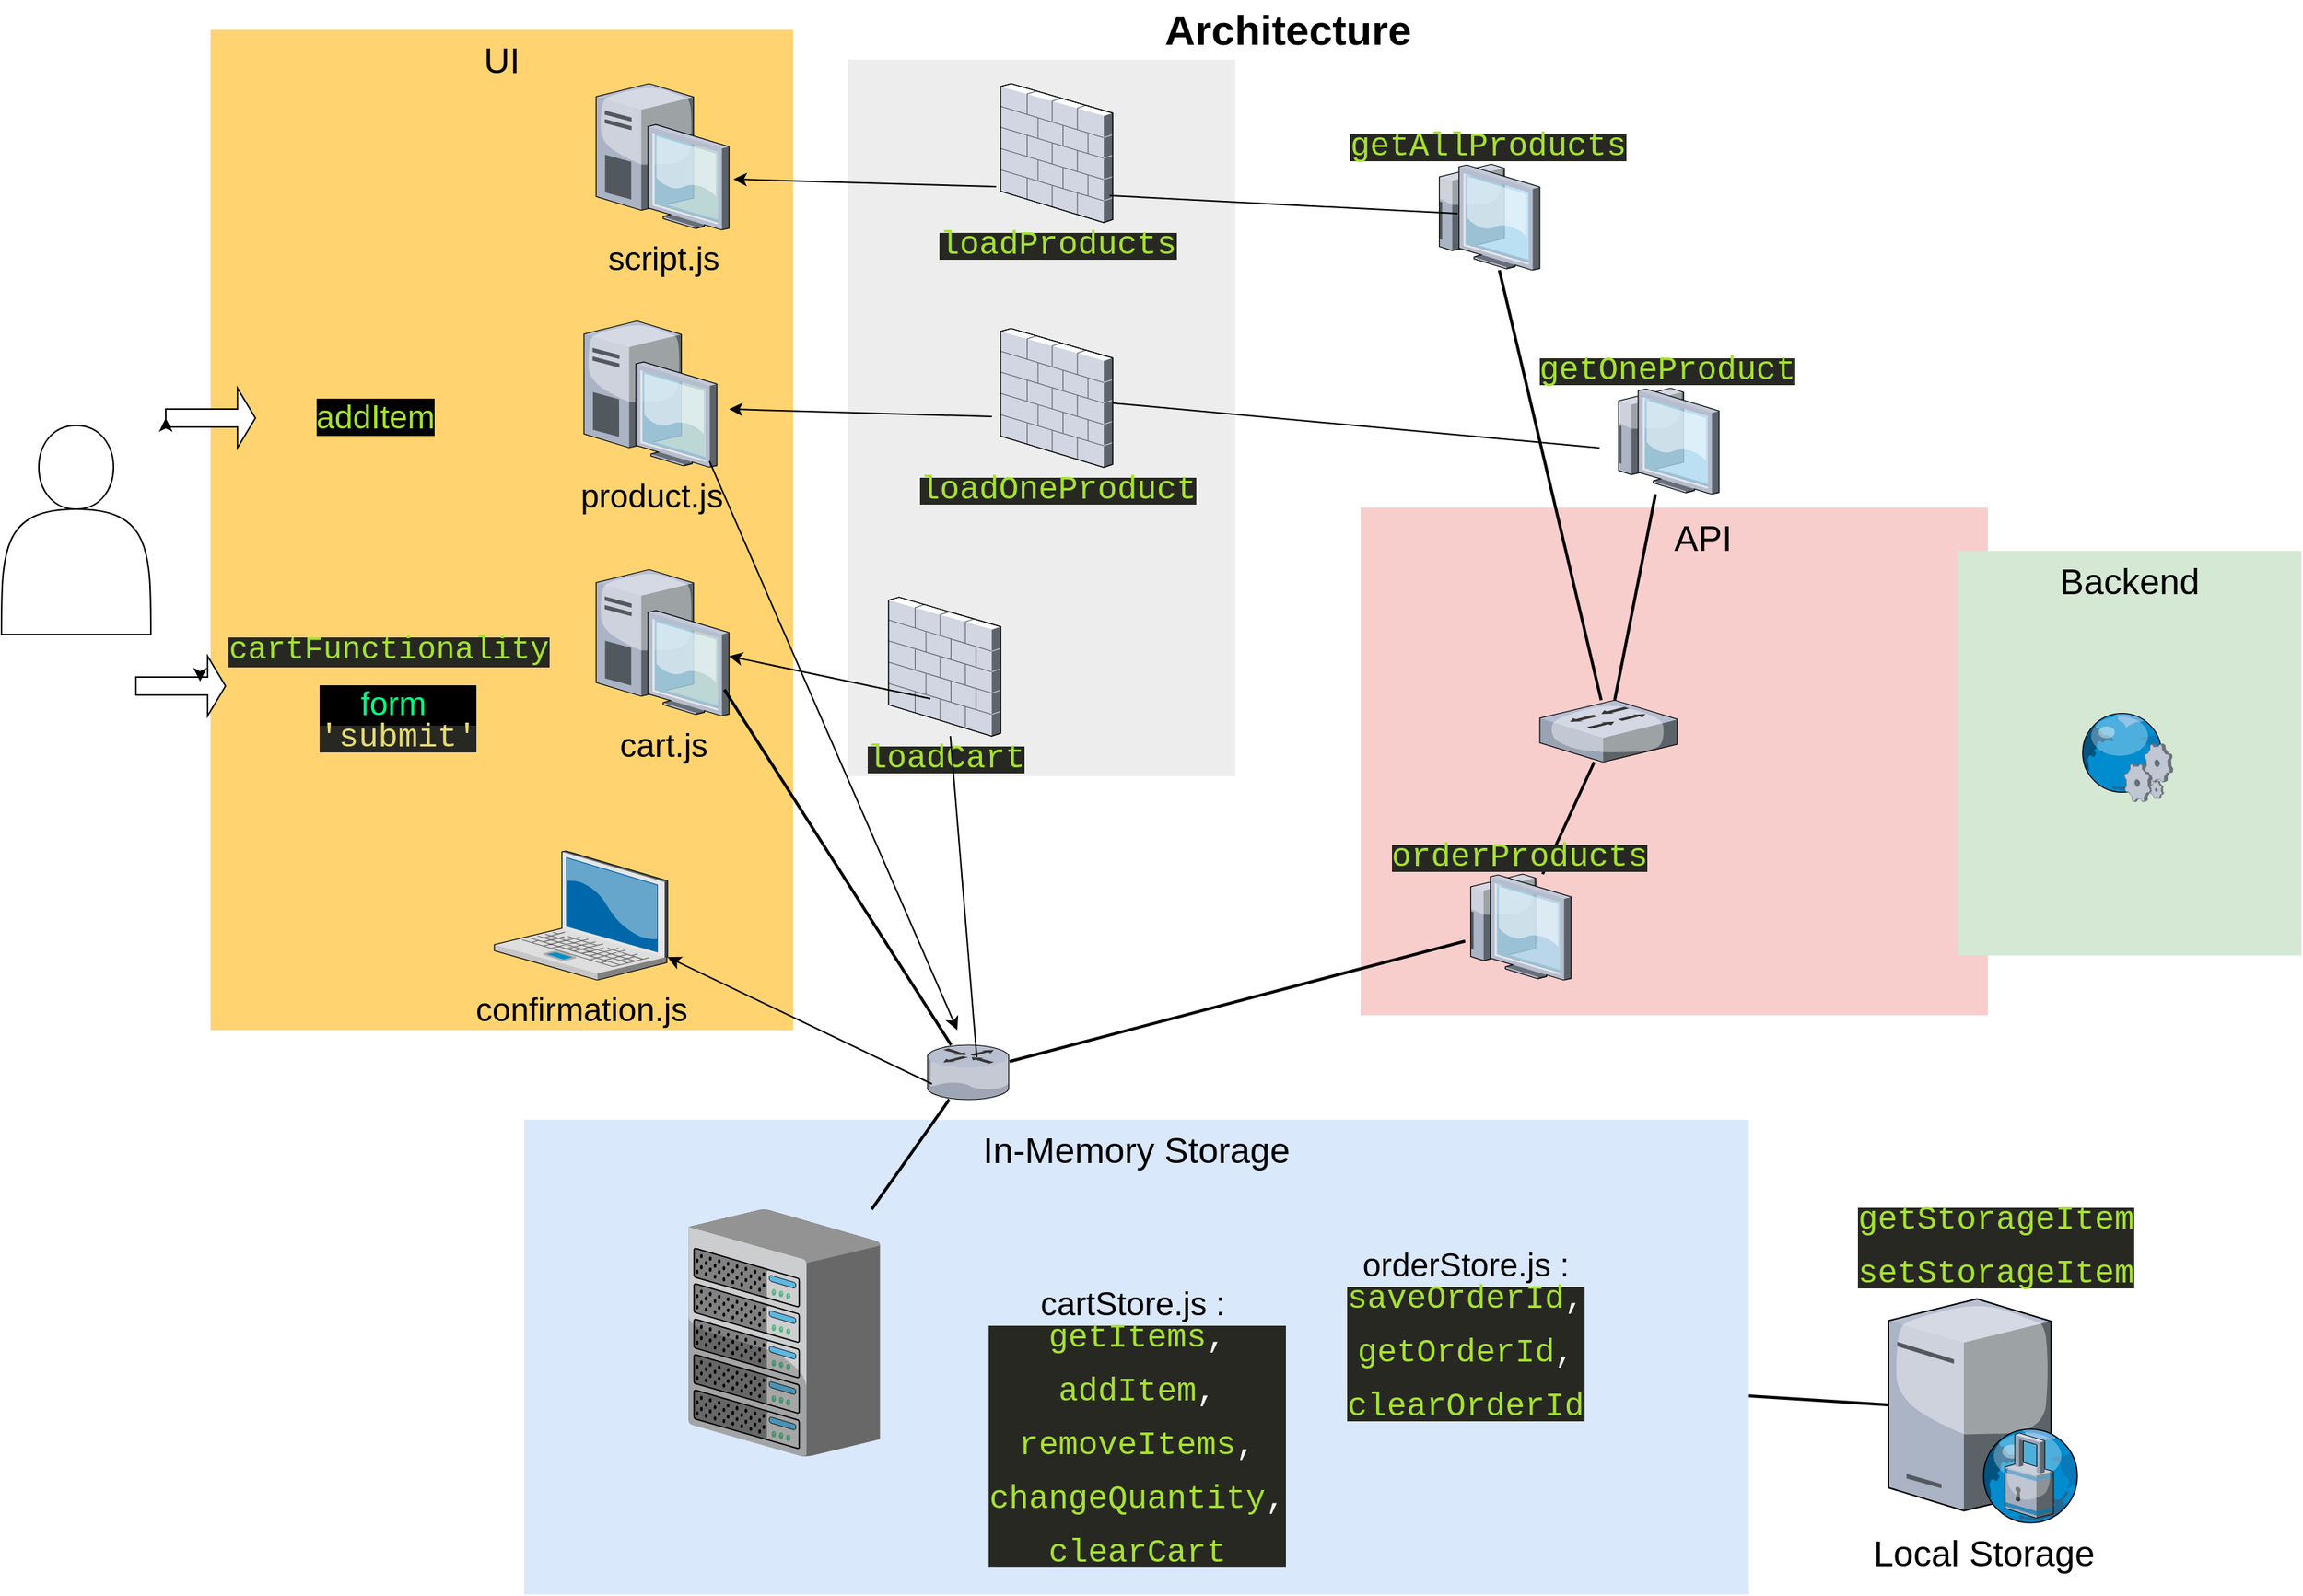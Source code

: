 <mxfile version="20.0.4" type="github">
  <diagram name="Page-1" id="e3a06f82-3646-2815-327d-82caf3d4e204">
    <mxGraphModel dx="1906" dy="1137" grid="1" gridSize="10" guides="1" tooltips="1" connect="1" arrows="1" fold="1" page="1" pageScale="1.5" pageWidth="1169" pageHeight="826" background="none" math="0" shadow="0">
      <root>
        <mxCell id="0" style=";html=1;" />
        <mxCell id="1" style=";html=1;" parent="0" />
        <mxCell id="6a7d8f32e03d9370-61" value="&lt;div style=&quot;font-size: 24px;&quot; align=&quot;center&quot;&gt;&lt;font style=&quot;font-size: 24px;&quot;&gt;&amp;nbsp;&amp;nbsp;&amp;nbsp;&amp;nbsp;&amp;nbsp; API&lt;/font&gt;&lt;/div&gt;" style="whiteSpace=wrap;html=1;fillColor=#f8cecc;fontSize=14;strokeColor=none;verticalAlign=top;align=center;" parent="1" vertex="1">
          <mxGeometry x="1000" y="440" width="420" height="340" as="geometry" />
        </mxCell>
        <mxCell id="6a7d8f32e03d9370-60" value="&lt;font style=&quot;font-size: 24px;&quot;&gt;Backend&lt;/font&gt;" style="whiteSpace=wrap;html=1;fillColor=#d5e8d4;fontSize=14;strokeColor=none;verticalAlign=top;" parent="1" vertex="1">
          <mxGeometry x="1400" y="469" width="230" height="271" as="geometry" />
        </mxCell>
        <mxCell id="6a7d8f32e03d9370-59" value="" style="whiteSpace=wrap;html=1;fillColor=#EDEDED;fontSize=14;strokeColor=none;verticalAlign=top;" parent="1" vertex="1">
          <mxGeometry x="657" y="140" width="259" height="480" as="geometry" />
        </mxCell>
        <mxCell id="6a7d8f32e03d9370-58" value="&lt;font style=&quot;font-size: 24px;&quot;&gt;In-Memory Storage&lt;/font&gt;" style="whiteSpace=wrap;html=1;fillColor=#dae8fc;fontSize=14;strokeColor=none;verticalAlign=top;" parent="1" vertex="1">
          <mxGeometry x="440" y="850" width="820" height="318" as="geometry" />
        </mxCell>
        <mxCell id="6a7d8f32e03d9370-57" value="&lt;font style=&quot;font-size: 24px;&quot;&gt;UI&lt;/font&gt;" style="whiteSpace=wrap;html=1;fillColor=#FFD470;gradientColor=none;fontSize=14;strokeColor=none;verticalAlign=top;" parent="1" vertex="1">
          <mxGeometry x="230" y="120" width="390" height="670" as="geometry" />
        </mxCell>
        <mxCell id="6a7d8f32e03d9370-2" value="&lt;div style=&quot;font-size: 22px;&quot;&gt;&lt;font style=&quot;font-size: 22px;&quot;&gt;confirmation.js&lt;/font&gt;&lt;/div&gt;&lt;div style=&quot;font-size: 22px;&quot;&gt;&lt;font style=&quot;font-size: 22px;&quot;&gt;&lt;br&gt;&lt;/font&gt;&lt;/div&gt;" style="verticalLabelPosition=bottom;aspect=fixed;html=1;verticalAlign=top;strokeColor=none;shape=mxgraph.citrix.laptop_2;fillColor=#66B2FF;gradientColor=#0066CC;fontSize=14;" parent="1" vertex="1">
          <mxGeometry x="420.0" y="670" width="116" height="86.5" as="geometry" />
        </mxCell>
        <mxCell id="6a7d8f32e03d9370-3" value="&lt;div style=&quot;font-size: 22px;&quot;&gt;&lt;font style=&quot;font-size: 22px;&quot;&gt;cart.js&lt;/font&gt;&lt;/div&gt;&lt;div style=&quot;font-size: 22px;&quot;&gt;&lt;font style=&quot;font-size: 22px;&quot;&gt;&lt;br&gt;&lt;/font&gt;&lt;/div&gt;" style="verticalLabelPosition=bottom;aspect=fixed;html=1;verticalAlign=top;strokeColor=none;shape=mxgraph.citrix.desktop;fillColor=#66B2FF;gradientColor=#0066CC;fontSize=14;" parent="1" vertex="1">
          <mxGeometry x="488.13" y="481.5" width="89" height="98" as="geometry" />
        </mxCell>
        <mxCell id="6a7d8f32e03d9370-4" value="&lt;font style=&quot;font-size: 22px;&quot;&gt;product.js&lt;/font&gt;" style="verticalLabelPosition=bottom;aspect=fixed;html=1;verticalAlign=top;strokeColor=none;shape=mxgraph.citrix.desktop;fillColor=#66B2FF;gradientColor=#0066CC;fontSize=14;" parent="1" vertex="1">
          <mxGeometry x="480.0" y="315.0" width="89" height="98" as="geometry" />
        </mxCell>
        <mxCell id="6a7d8f32e03d9370-5" value="&lt;div style=&quot;font-size: 22px;&quot;&gt;&lt;font style=&quot;font-size: 22px;&quot;&gt;script.js&lt;/font&gt;&lt;/div&gt;&lt;div style=&quot;font-size: 22px;&quot;&gt;&lt;font style=&quot;font-size: 22px;&quot;&gt;&lt;br&gt;&lt;/font&gt;&lt;/div&gt;" style="verticalLabelPosition=bottom;aspect=fixed;html=1;verticalAlign=top;strokeColor=none;shape=mxgraph.citrix.desktop;fillColor=#66B2FF;gradientColor=#0066CC;fontSize=14;" parent="1" vertex="1">
          <mxGeometry x="488.13" y="156.0" width="89" height="98" as="geometry" />
        </mxCell>
        <mxCell id="6a7d8f32e03d9370-50" style="edgeStyle=none;rounded=0;html=1;startSize=10;endSize=10;jettySize=auto;orthogonalLoop=1;fontSize=14;endArrow=none;endFill=0;strokeWidth=2;" parent="1" source="6a7d8f32e03d9370-13" target="6a7d8f32e03d9370-16" edge="1">
          <mxGeometry relative="1" as="geometry" />
        </mxCell>
        <mxCell id="6a7d8f32e03d9370-52" style="edgeStyle=none;rounded=0;html=1;startSize=10;endSize=10;jettySize=auto;orthogonalLoop=1;fontSize=14;endArrow=none;endFill=0;strokeWidth=2;" parent="1" source="6a7d8f32e03d9370-13" target="6a7d8f32e03d9370-29" edge="1">
          <mxGeometry relative="1" as="geometry" />
        </mxCell>
        <mxCell id="6a7d8f32e03d9370-56" style="edgeStyle=none;rounded=0;html=1;startSize=10;endSize=10;jettySize=auto;orthogonalLoop=1;fontSize=14;endArrow=none;endFill=0;strokeWidth=2;" parent="1" source="6a7d8f32e03d9370-58" target="6a7d8f32e03d9370-25" edge="1">
          <mxGeometry relative="1" as="geometry">
            <mxPoint x="1000" y="650" as="sourcePoint" />
            <Array as="points" />
          </mxGeometry>
        </mxCell>
        <mxCell id="6a7d8f32e03d9370-13" value="" style="verticalLabelPosition=bottom;aspect=fixed;html=1;verticalAlign=top;strokeColor=none;shape=mxgraph.citrix.router;fillColor=#66B2FF;gradientColor=#0066CC;fontSize=14;" parent="1" vertex="1">
          <mxGeometry x="710" y="800" width="55" height="36.5" as="geometry" />
        </mxCell>
        <mxCell id="6a7d8f32e03d9370-16" value="" style="verticalLabelPosition=bottom;aspect=fixed;html=1;verticalAlign=top;strokeColor=none;shape=mxgraph.citrix.chassis;fillColor=#66B2FF;gradientColor=#0066CC;fontSize=14;" parent="1" vertex="1">
          <mxGeometry x="550" y="910" width="128.25" height="165.56" as="geometry" />
        </mxCell>
        <mxCell id="6a7d8f32e03d9370-17" value="&lt;div style=&quot;color: rgb(248, 248, 242); background-color: rgb(39, 40, 34); font-family: Menlo, Monaco, &amp;quot;Courier New&amp;quot;, monospace; font-weight: normal; line-height: 18px; font-size: 22px;&quot;&gt;&lt;div&gt;&lt;font style=&quot;font-size: 22px;&quot;&gt;&lt;span style=&quot;color: #a6e22e;&quot;&gt;loadProducts&lt;/span&gt;&lt;/font&gt;&lt;/div&gt;&lt;/div&gt;" style="verticalLabelPosition=bottom;aspect=fixed;html=1;verticalAlign=top;strokeColor=none;shape=mxgraph.citrix.firewall;fillColor=#66B2FF;gradientColor=#0066CC;fontSize=14;" parent="1" vertex="1">
          <mxGeometry x="759" y="156" width="75" height="93" as="geometry" />
        </mxCell>
        <mxCell id="6a7d8f32e03d9370-18" value="&lt;div style=&quot;color: rgb(248, 248, 242); background-color: rgb(39, 40, 34); font-family: Menlo, Monaco, &amp;quot;Courier New&amp;quot;, monospace; font-weight: normal; line-height: 18px; font-size: 22px;&quot;&gt;&lt;div&gt;&lt;font style=&quot;font-size: 22px;&quot;&gt;&lt;span style=&quot;color: #a6e22e;&quot;&gt;loadOneProduct&lt;/span&gt;&lt;/font&gt;&lt;/div&gt;&lt;/div&gt;" style="verticalLabelPosition=bottom;aspect=fixed;html=1;verticalAlign=top;strokeColor=none;shape=mxgraph.citrix.firewall;fillColor=#66B2FF;gradientColor=#0066CC;fontSize=14;" parent="1" vertex="1">
          <mxGeometry x="759" y="320" width="75" height="93" as="geometry" />
        </mxCell>
        <mxCell id="6a7d8f32e03d9370-46" style="edgeStyle=none;rounded=0;html=1;startSize=10;endSize=10;jettySize=auto;orthogonalLoop=1;fontSize=14;endArrow=none;endFill=0;strokeWidth=2;exitX=0.965;exitY=0.821;exitDx=0;exitDy=0;exitPerimeter=0;" parent="1" source="6a7d8f32e03d9370-3" target="6a7d8f32e03d9370-13" edge="1">
          <mxGeometry relative="1" as="geometry" />
        </mxCell>
        <mxCell id="6a7d8f32e03d9370-19" value="&lt;div style=&quot;color: rgb(248, 248, 242); background-color: rgb(39, 40, 34); font-family: Menlo, Monaco, &amp;quot;Courier New&amp;quot;, monospace; font-weight: normal; line-height: 18px; font-size: 22px;&quot;&gt;&lt;div&gt;&lt;font style=&quot;font-size: 22px;&quot;&gt;&lt;span style=&quot;color: #a6e22e;&quot;&gt;loadCart&lt;/span&gt;&lt;/font&gt;&lt;/div&gt;&lt;/div&gt;" style="verticalLabelPosition=bottom;aspect=fixed;html=1;verticalAlign=top;strokeColor=none;shape=mxgraph.citrix.firewall;fillColor=#66B2FF;gradientColor=#0066CC;fontSize=14;" parent="1" vertex="1">
          <mxGeometry x="684" y="500" width="75" height="93" as="geometry" />
        </mxCell>
        <mxCell id="6a7d8f32e03d9370-25" value="&lt;font style=&quot;font-size: 24px;&quot;&gt;Local Storage&lt;/font&gt;" style="verticalLabelPosition=bottom;aspect=fixed;html=1;verticalAlign=top;strokeColor=none;shape=mxgraph.citrix.proxy_server;fillColor=#66B2FF;gradientColor=#0066CC;fontSize=14;" parent="1" vertex="1">
          <mxGeometry x="1353.5" y="970" width="127.5" height="150" as="geometry" />
        </mxCell>
        <mxCell id="6a7d8f32e03d9370-53" style="edgeStyle=none;rounded=0;html=1;startSize=10;endSize=10;jettySize=auto;orthogonalLoop=1;fontSize=14;endArrow=none;endFill=0;strokeWidth=2;" parent="1" source="6a7d8f32e03d9370-26" target="6a7d8f32e03d9370-29" edge="1">
          <mxGeometry relative="1" as="geometry" />
        </mxCell>
        <mxCell id="6a7d8f32e03d9370-54" style="edgeStyle=none;rounded=0;html=1;startSize=10;endSize=10;jettySize=auto;orthogonalLoop=1;fontSize=14;endArrow=none;endFill=0;strokeWidth=2;" parent="1" source="6a7d8f32e03d9370-26" target="6a7d8f32e03d9370-28" edge="1">
          <mxGeometry relative="1" as="geometry" />
        </mxCell>
        <mxCell id="6a7d8f32e03d9370-55" style="edgeStyle=none;rounded=0;html=1;startSize=10;endSize=10;jettySize=auto;orthogonalLoop=1;fontSize=14;endArrow=none;endFill=0;strokeWidth=2;" parent="1" source="6a7d8f32e03d9370-26" target="6a7d8f32e03d9370-27" edge="1">
          <mxGeometry relative="1" as="geometry" />
        </mxCell>
        <mxCell id="6a7d8f32e03d9370-26" value="" style="verticalLabelPosition=bottom;aspect=fixed;html=1;verticalAlign=top;strokeColor=none;shape=mxgraph.citrix.switch;fillColor=#66B2FF;gradientColor=#0066CC;fontSize=14;" parent="1" vertex="1">
          <mxGeometry x="1120" y="569" width="92" height="41.5" as="geometry" />
        </mxCell>
        <mxCell id="6a7d8f32e03d9370-27" value="&lt;div style=&quot;color: rgb(248, 248, 242); background-color: rgb(39, 40, 34); font-family: Menlo, Monaco, &amp;quot;Courier New&amp;quot;, monospace; font-weight: normal; line-height: 18px; font-size: 22px;&quot;&gt;&lt;div&gt;&lt;font style=&quot;font-size: 22px;&quot;&gt;&lt;span style=&quot;color: #a6e22e;&quot;&gt;getAllProducts&lt;/span&gt;&lt;/font&gt;&lt;/div&gt;&lt;/div&gt;" style="verticalLabelPosition=top;aspect=fixed;html=1;verticalAlign=bottom;strokeColor=none;shape=mxgraph.citrix.thin_client;fillColor=#66B2FF;gradientColor=#0066CC;fontSize=14;labelPosition=center;align=center;" parent="1" vertex="1">
          <mxGeometry x="1049" y="210" width="71" height="71" as="geometry" />
        </mxCell>
        <mxCell id="6a7d8f32e03d9370-28" value="&lt;div style=&quot;color: rgb(248, 248, 242); background-color: rgb(39, 40, 34); font-family: Menlo, Monaco, &amp;quot;Courier New&amp;quot;, monospace; font-weight: normal; line-height: 18px; font-size: 22px;&quot;&gt;&lt;div&gt;&lt;font style=&quot;font-size: 22px;&quot;&gt;&lt;span style=&quot;color: #a6e22e;&quot;&gt;getOneProduct&lt;/span&gt;&lt;/font&gt;&lt;/div&gt;&lt;/div&gt;" style="verticalLabelPosition=top;aspect=fixed;html=1;verticalAlign=bottom;strokeColor=none;shape=mxgraph.citrix.thin_client;fillColor=#66B2FF;gradientColor=#0066CC;fontSize=14;labelPosition=center;align=center;" parent="1" vertex="1">
          <mxGeometry x="1169" y="360" width="71" height="71" as="geometry" />
        </mxCell>
        <mxCell id="6a7d8f32e03d9370-29" value="&lt;div style=&quot;color: rgb(248, 248, 242); background-color: rgb(39, 40, 34); font-family: Menlo, Monaco, &amp;quot;Courier New&amp;quot;, monospace; font-weight: normal; line-height: 18px; font-size: 22px;&quot;&gt;&lt;div&gt;&lt;font style=&quot;font-size: 22px;&quot;&gt;&lt;span style=&quot;color: #a6e22e;&quot;&gt;orderProducts&lt;/span&gt;&lt;/font&gt;&lt;/div&gt;&lt;/div&gt;" style="verticalLabelPosition=top;aspect=fixed;html=1;verticalAlign=bottom;strokeColor=none;shape=mxgraph.citrix.thin_client;fillColor=#66B2FF;gradientColor=#0066CC;fontSize=14;labelPosition=center;align=center;" parent="1" vertex="1">
          <mxGeometry x="1070" y="685.5" width="71" height="71" as="geometry" />
        </mxCell>
        <mxCell id="6a7d8f32e03d9370-30" value="" style="verticalLabelPosition=bottom;aspect=fixed;html=1;verticalAlign=top;strokeColor=none;shape=mxgraph.citrix.web_service;fillColor=#66B2FF;gradientColor=#0066CC;fontSize=14;" parent="1" vertex="1">
          <mxGeometry x="1481" y="577" width="63" height="60" as="geometry" />
        </mxCell>
        <mxCell id="6a7d8f32e03d9370-62" value="&lt;font style=&quot;font-size: 28px;&quot;&gt;Architecture&lt;/font&gt;" style="text;strokeColor=none;fillColor=none;html=1;fontSize=24;fontStyle=1;verticalAlign=middle;align=center;" parent="1" vertex="1">
          <mxGeometry x="520" y="100" width="861" height="40" as="geometry" />
        </mxCell>
        <mxCell id="6Yvv3iXmR4id-OeGxSdJ-9" style="edgeStyle=orthogonalEdgeStyle;rounded=0;orthogonalLoop=1;jettySize=auto;html=1;exitX=0.5;exitY=1;exitDx=0;exitDy=0;" edge="1" parent="1" source="6a7d8f32e03d9370-59" target="6a7d8f32e03d9370-59">
          <mxGeometry relative="1" as="geometry" />
        </mxCell>
        <mxCell id="6Yvv3iXmR4id-OeGxSdJ-14" value="&lt;font style=&quot;font-size: 22px;&quot;&gt;cartStore.js :&amp;nbsp; &lt;/font&gt;&lt;div style=&quot;color: rgb(248, 248, 242); background-color: rgb(39, 40, 34); font-family: Menlo, Monaco, &amp;quot;Courier New&amp;quot;, monospace; font-weight: normal; line-height: 18px;&quot;&gt;&lt;div&gt;&lt;font style=&quot;font-size: 22px;&quot;&gt;&lt;span style=&quot;color: #a6e22e;&quot;&gt;getItems&lt;/span&gt;&lt;span style=&quot;color: #f8f8f2;&quot;&gt;,&lt;br&gt;&lt;br&gt;&lt;/span&gt;&lt;/font&gt;&lt;/div&gt;&lt;div&gt;&lt;font style=&quot;font-size: 22px;&quot;&gt;&lt;span style=&quot;color: #f8f8f2;&quot;&gt;  &lt;/span&gt;&lt;span style=&quot;color: #a6e22e;&quot;&gt;addItem&lt;/span&gt;&lt;span style=&quot;color: #f8f8f2;&quot;&gt;,&lt;br&gt;&lt;br&gt;&lt;/span&gt;&lt;/font&gt;&lt;/div&gt;&lt;div&gt;&lt;font style=&quot;font-size: 22px;&quot;&gt;&lt;span style=&quot;color: #f8f8f2;&quot;&gt;  &lt;/span&gt;&lt;span style=&quot;color: #a6e22e;&quot;&gt;removeItems&lt;/span&gt;&lt;span style=&quot;color: #f8f8f2;&quot;&gt;,&lt;br&gt;&lt;br&gt;&lt;/span&gt;&lt;/font&gt;&lt;/div&gt;&lt;div&gt;&lt;font style=&quot;font-size: 22px;&quot;&gt;&lt;span style=&quot;color: #f8f8f2;&quot;&gt;  &lt;/span&gt;&lt;span style=&quot;color: #a6e22e;&quot;&gt;changeQuantity&lt;/span&gt;&lt;span style=&quot;color: #f8f8f2;&quot;&gt;,&lt;br&gt;&lt;br&gt;&lt;/span&gt;&lt;/font&gt;&lt;/div&gt;&lt;div&gt;&lt;font style=&quot;font-size: 22px;&quot;&gt;&lt;span style=&quot;color: #f8f8f2;&quot;&gt;  &lt;/span&gt;&lt;span style=&quot;color: rgb(166, 226, 46);&quot;&gt;clearCart&lt;/span&gt;&lt;/font&gt;&lt;/div&gt;&lt;/div&gt;" style="text;html=1;resizable=0;autosize=1;align=center;verticalAlign=middle;points=[];fillColor=none;strokeColor=none;rounded=0;fontSize=22;" vertex="1" parent="1">
          <mxGeometry x="740" y="955" width="220" height="200" as="geometry" />
        </mxCell>
        <mxCell id="6Yvv3iXmR4id-OeGxSdJ-15" value="&lt;font style=&quot;font-size: 22px;&quot;&gt;orderStore.js :&lt;br&gt;&lt;/font&gt;&lt;div style=&quot;color: rgb(248, 248, 242); background-color: rgb(39, 40, 34); font-family: Menlo, Monaco, &amp;quot;Courier New&amp;quot;, monospace; font-weight: normal; line-height: 18px;&quot;&gt;&lt;div&gt;&lt;font style=&quot;font-size: 22px;&quot;&gt;&lt;span style=&quot;color: #a6e22e;&quot;&gt;saveOrderId&lt;/span&gt;&lt;span style=&quot;color: #f8f8f2;&quot;&gt;,&lt;br&gt;&lt;br&gt;&lt;/span&gt;&lt;/font&gt;&lt;/div&gt;&lt;div&gt;&lt;font style=&quot;font-size: 22px;&quot;&gt;&lt;span style=&quot;color: #f8f8f2;&quot;&gt;  &lt;/span&gt;&lt;span style=&quot;color: #a6e22e;&quot;&gt;getOrderId&lt;/span&gt;&lt;span style=&quot;color: #f8f8f2;&quot;&gt;,&lt;br&gt;&lt;br&gt;&lt;/span&gt;&lt;/font&gt;&lt;/div&gt;&lt;div&gt;&lt;font style=&quot;font-size: 22px;&quot;&gt;&lt;span style=&quot;color: #f8f8f2;&quot;&gt;  &lt;/span&gt;&lt;span style=&quot;color: #a6e22e;&quot;&gt;clearOrderId&lt;/span&gt;&lt;/font&gt;&lt;/div&gt;&lt;/div&gt;" style="text;html=1;resizable=0;autosize=1;align=center;verticalAlign=middle;points=[];fillColor=none;strokeColor=none;rounded=0;fontSize=22;" vertex="1" parent="1">
          <mxGeometry x="980" y="927.78" width="180" height="130" as="geometry" />
        </mxCell>
        <mxCell id="6Yvv3iXmR4id-OeGxSdJ-16" value="&lt;span style=&quot;background-color: rgb(0, 0, 0);&quot;&gt;&lt;font style=&quot;font-size: 22px;&quot;&gt;&lt;span style=&quot;color: #a6e22e;&quot;&gt;addItem&lt;/span&gt;&lt;/font&gt;&lt;/span&gt;" style="text;html=1;resizable=0;autosize=1;align=center;verticalAlign=middle;points=[];fillColor=none;strokeColor=none;rounded=0;fontSize=22;" vertex="1" parent="1">
          <mxGeometry x="290" y="360" width="100" height="40" as="geometry" />
        </mxCell>
        <mxCell id="6Yvv3iXmR4id-OeGxSdJ-17" value="" style="shape=actor;whiteSpace=wrap;html=1;labelBackgroundColor=#000000;fontSize=22;" vertex="1" parent="1">
          <mxGeometry x="90" y="385" width="100" height="140" as="geometry" />
        </mxCell>
        <mxCell id="6Yvv3iXmR4id-OeGxSdJ-18" value="" style="shape=singleArrow;whiteSpace=wrap;html=1;labelBackgroundColor=#000000;fontSize=22;" vertex="1" parent="1">
          <mxGeometry x="200" y="360" width="60" height="40" as="geometry" />
        </mxCell>
        <mxCell id="6Yvv3iXmR4id-OeGxSdJ-19" value="&lt;div style=&quot;color: rgb(248, 248, 242); background-color: rgb(39, 40, 34); font-family: Menlo, Monaco, &amp;quot;Courier New&amp;quot;, monospace; font-weight: normal; font-size: 12px; line-height: 18px;&quot;&gt;&lt;div&gt;&lt;span style=&quot;color: rgb(166, 226, 46); font-size: 21px;&quot;&gt;cartFunctionality&lt;/span&gt;&lt;/div&gt;&lt;/div&gt;" style="text;html=1;resizable=0;autosize=1;align=center;verticalAlign=middle;points=[];fillColor=none;strokeColor=none;rounded=0;labelBackgroundColor=#000000;fontSize=22;" vertex="1" parent="1">
          <mxGeometry x="228.5" y="520.5" width="240" height="30" as="geometry" />
        </mxCell>
        <mxCell id="6Yvv3iXmR4id-OeGxSdJ-20" value="" style="shape=singleArrow;whiteSpace=wrap;html=1;labelBackgroundColor=#000000;fontSize=22;" vertex="1" parent="1">
          <mxGeometry x="180" y="539.5" width="60" height="40" as="geometry" />
        </mxCell>
        <mxCell id="6Yvv3iXmR4id-OeGxSdJ-21" style="edgeStyle=orthogonalEdgeStyle;rounded=0;orthogonalLoop=1;jettySize=auto;html=1;exitX=0;exitY=0;exitDx=24;exitDy=26;exitPerimeter=0;entryX=0;entryY=0.5;entryDx=0;entryDy=0;entryPerimeter=0;fontSize=21;" edge="1" parent="1" source="6Yvv3iXmR4id-OeGxSdJ-18" target="6Yvv3iXmR4id-OeGxSdJ-18">
          <mxGeometry relative="1" as="geometry" />
        </mxCell>
        <mxCell id="6Yvv3iXmR4id-OeGxSdJ-23" value="&lt;font style=&quot;font-size: 22px;&quot; color=&quot;#00FF80&quot;&gt;form&amp;nbsp; &lt;/font&gt;&lt;font style=&quot;font-size: 22px;&quot;&gt;&lt;br&gt;&lt;/font&gt;&lt;div style=&quot;color: rgb(248, 248, 242); background-color: rgb(39, 40, 34); font-family: Menlo, Monaco, &amp;quot;Courier New&amp;quot;, monospace; font-weight: normal; line-height: 18px;&quot;&gt;&lt;div&gt;&lt;font style=&quot;font-size: 22px;&quot;&gt;&lt;span style=&quot;color: #e6db74;&quot;&gt;&#39;submit&#39;&lt;/span&gt;&lt;/font&gt;&lt;/div&gt;&lt;/div&gt;&lt;font style=&quot;font-size: 22px;&quot; color=&quot;#00FF80&quot;&gt;&lt;/font&gt;" style="text;html=1;resizable=0;autosize=1;align=center;verticalAlign=middle;points=[];fillColor=none;strokeColor=none;rounded=0;labelBackgroundColor=#000000;fontSize=22;" vertex="1" parent="1">
          <mxGeometry x="290" y="550.5" width="130" height="60" as="geometry" />
        </mxCell>
        <mxCell id="6Yvv3iXmR4id-OeGxSdJ-25" value="" style="endArrow=classic;html=1;rounded=0;fontSize=22;fontColor=#00FF80;exitX=0.055;exitY=0.712;exitDx=0;exitDy=0;exitPerimeter=0;" edge="1" parent="1" source="6a7d8f32e03d9370-13" target="6a7d8f32e03d9370-2">
          <mxGeometry width="50" height="50" relative="1" as="geometry">
            <mxPoint x="530" y="860" as="sourcePoint" />
            <mxPoint x="450" y="800" as="targetPoint" />
          </mxGeometry>
        </mxCell>
        <mxCell id="6Yvv3iXmR4id-OeGxSdJ-26" style="edgeStyle=orthogonalEdgeStyle;rounded=0;orthogonalLoop=1;jettySize=auto;html=1;exitX=0;exitY=0;exitDx=24;exitDy=14;exitPerimeter=0;entryX=0.717;entryY=0.425;entryDx=0;entryDy=0;entryPerimeter=0;fontSize=22;fontColor=#00FF80;" edge="1" parent="1" source="6Yvv3iXmR4id-OeGxSdJ-20" target="6Yvv3iXmR4id-OeGxSdJ-20">
          <mxGeometry relative="1" as="geometry" />
        </mxCell>
        <mxCell id="6Yvv3iXmR4id-OeGxSdJ-27" value="&lt;div style=&quot;color: rgb(248, 248, 242); background-color: rgb(39, 40, 34); font-family: Menlo, Monaco, &amp;quot;Courier New&amp;quot;, monospace; font-weight: normal; line-height: 18px;&quot;&gt;&lt;div&gt;&lt;font style=&quot;font-size: 22px;&quot;&gt;&lt;span style=&quot;color: #a6e22e;&quot;&gt;getStorageItem&lt;br&gt;&lt;/span&gt;&lt;/font&gt;&lt;div style=&quot;color: rgb(248, 248, 242); background-color: rgb(39, 40, 34); font-family: Menlo, Monaco, &amp;quot;Courier New&amp;quot;, monospace; font-weight: normal; line-height: 18px;&quot;&gt;&lt;div&gt;&lt;font style=&quot;font-size: 22px;&quot;&gt;&lt;span style=&quot;color: #a6e22e;&quot;&gt;&lt;br&gt;setStorageItem&lt;/span&gt;&lt;/font&gt;&lt;/div&gt;&lt;/div&gt;&lt;font style=&quot;font-size: 22px;&quot;&gt;&lt;span style=&quot;color: #a6e22e;&quot;&gt;&lt;/span&gt;&lt;/font&gt;&lt;/div&gt;&lt;/div&gt;" style="text;html=1;align=center;verticalAlign=middle;resizable=0;points=[];autosize=1;strokeColor=none;fillColor=none;fontSize=22;fontColor=#00FF80;" vertex="1" parent="1">
          <mxGeometry x="1320" y="900" width="210" height="70" as="geometry" />
        </mxCell>
        <mxCell id="6Yvv3iXmR4id-OeGxSdJ-28" value="" style="endArrow=classic;html=1;rounded=0;fontSize=22;fontColor=#00FF80;exitX=-0.04;exitY=0.742;exitDx=0;exitDy=0;exitPerimeter=0;" edge="1" parent="1" source="6a7d8f32e03d9370-17">
          <mxGeometry width="50" height="50" relative="1" as="geometry">
            <mxPoint x="630" y="440" as="sourcePoint" />
            <mxPoint x="580" y="220" as="targetPoint" />
          </mxGeometry>
        </mxCell>
        <mxCell id="6Yvv3iXmR4id-OeGxSdJ-29" value="" style="endArrow=classic;html=1;rounded=0;fontSize=22;fontColor=#00FF80;exitX=-0.04;exitY=0.742;exitDx=0;exitDy=0;exitPerimeter=0;" edge="1" parent="1">
          <mxGeometry width="50" height="50" relative="1" as="geometry">
            <mxPoint x="753.13" y="379.006" as="sourcePoint" />
            <mxPoint x="577.13" y="374" as="targetPoint" />
          </mxGeometry>
        </mxCell>
        <mxCell id="6Yvv3iXmR4id-OeGxSdJ-30" value="" style="endArrow=classic;html=1;rounded=0;fontSize=22;fontColor=#00FF80;exitX=0.373;exitY=0.731;exitDx=0;exitDy=0;exitPerimeter=0;" edge="1" parent="1" source="6a7d8f32e03d9370-19">
          <mxGeometry width="50" height="50" relative="1" as="geometry">
            <mxPoint x="753.13" y="544.506" as="sourcePoint" />
            <mxPoint x="577.13" y="539.5" as="targetPoint" />
          </mxGeometry>
        </mxCell>
        <mxCell id="6Yvv3iXmR4id-OeGxSdJ-33" value="" style="endArrow=none;html=1;rounded=0;fontSize=22;fontColor=#00FF80;entryX=0.973;entryY=0.806;entryDx=0;entryDy=0;entryPerimeter=0;exitX=0.225;exitY=0.465;exitDx=0;exitDy=0;exitPerimeter=0;" edge="1" parent="1" source="6a7d8f32e03d9370-27" target="6a7d8f32e03d9370-17">
          <mxGeometry width="50" height="50" relative="1" as="geometry">
            <mxPoint x="840" y="530" as="sourcePoint" />
            <mxPoint x="890" y="480" as="targetPoint" />
          </mxGeometry>
        </mxCell>
        <mxCell id="6Yvv3iXmR4id-OeGxSdJ-34" value="" style="endArrow=none;html=1;rounded=0;fontSize=22;fontColor=#00FF80;" edge="1" parent="1" target="6a7d8f32e03d9370-18">
          <mxGeometry width="50" height="50" relative="1" as="geometry">
            <mxPoint x="1160" y="400" as="sourcePoint" />
            <mxPoint x="900" y="520" as="targetPoint" />
          </mxGeometry>
        </mxCell>
        <mxCell id="6Yvv3iXmR4id-OeGxSdJ-35" value="" style="endArrow=none;html=1;rounded=0;fontSize=22;fontColor=#00FF80;exitX=0.6;exitY=0.219;exitDx=0;exitDy=0;exitPerimeter=0;" edge="1" parent="1" source="6a7d8f32e03d9370-13" target="6a7d8f32e03d9370-19">
          <mxGeometry width="50" height="50" relative="1" as="geometry">
            <mxPoint x="850" y="680" as="sourcePoint" />
            <mxPoint x="900" y="630" as="targetPoint" />
          </mxGeometry>
        </mxCell>
        <mxCell id="6Yvv3iXmR4id-OeGxSdJ-36" value="" style="endArrow=classic;html=1;rounded=0;fontSize=22;fontColor=#00FF80;exitX=0.944;exitY=0.959;exitDx=0;exitDy=0;exitPerimeter=0;" edge="1" parent="1" source="6a7d8f32e03d9370-4">
          <mxGeometry width="50" height="50" relative="1" as="geometry">
            <mxPoint x="840" y="610" as="sourcePoint" />
            <mxPoint x="730" y="790" as="targetPoint" />
          </mxGeometry>
        </mxCell>
      </root>
    </mxGraphModel>
  </diagram>
</mxfile>
